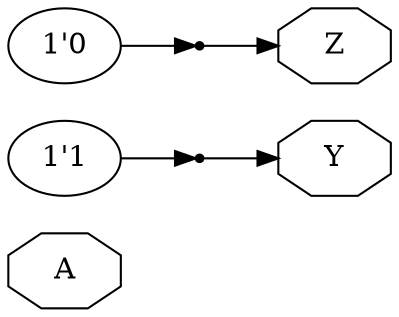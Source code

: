 digraph "test" {
rankdir="LR";
remincross=true;
n1 [ shape=octagon, label="A", color="black", fontcolor="black" ];
n2 [ shape=octagon, label="Y", color="black", fontcolor="black" ];
n3 [ shape=octagon, label="Z", color="black", fontcolor="black" ];
v0 [ label="1'1" ];
x1 [shape=point, ];
v2 [ label="1'0" ];
x3 [shape=point, ];
x1:e -> n2:w [color="black", fontcolor="black", label=""];
x3:e -> n3:w [color="black", fontcolor="black", label=""];
v0:e -> x1:w [color="black", fontcolor="black", label=""];
v2:e -> x3:w [color="black", fontcolor="black", label=""];
}
